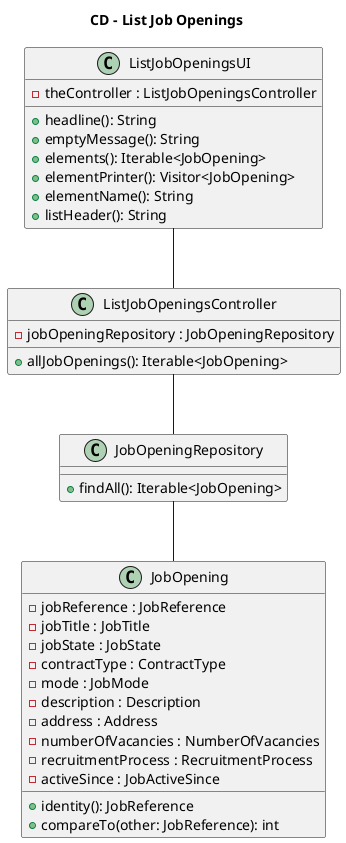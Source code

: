 @startuml

title CD - List Job Openings



class ListJobOpeningsUI {
    -theController : ListJobOpeningsController

    +headline(): String
    +emptyMessage(): String
    +elements(): Iterable<JobOpening>
    +elementPrinter(): Visitor<JobOpening>
    +elementName(): String
    +listHeader(): String
}

class ListJobOpeningsController {
    -jobOpeningRepository : JobOpeningRepository

    +allJobOpenings(): Iterable<JobOpening>
}

class JobOpeningRepository {
    +findAll(): Iterable<JobOpening>
}

class JobOpening {
    -jobReference : JobReference
    -jobTitle : JobTitle
    -jobState : JobState
    -contractType : ContractType
    -mode : JobMode
    -description : Description
    -address : Address
    -numberOfVacancies : NumberOfVacancies
    -recruitmentProcess : RecruitmentProcess
    -activeSince : JobActiveSince

    +identity(): JobReference
    +compareTo(other: JobReference): int
}



ListJobOpeningsUI  --  ListJobOpeningsController
ListJobOpeningsController --  JobOpeningRepository
JobOpeningRepository  -- JobOpening

@enduml
